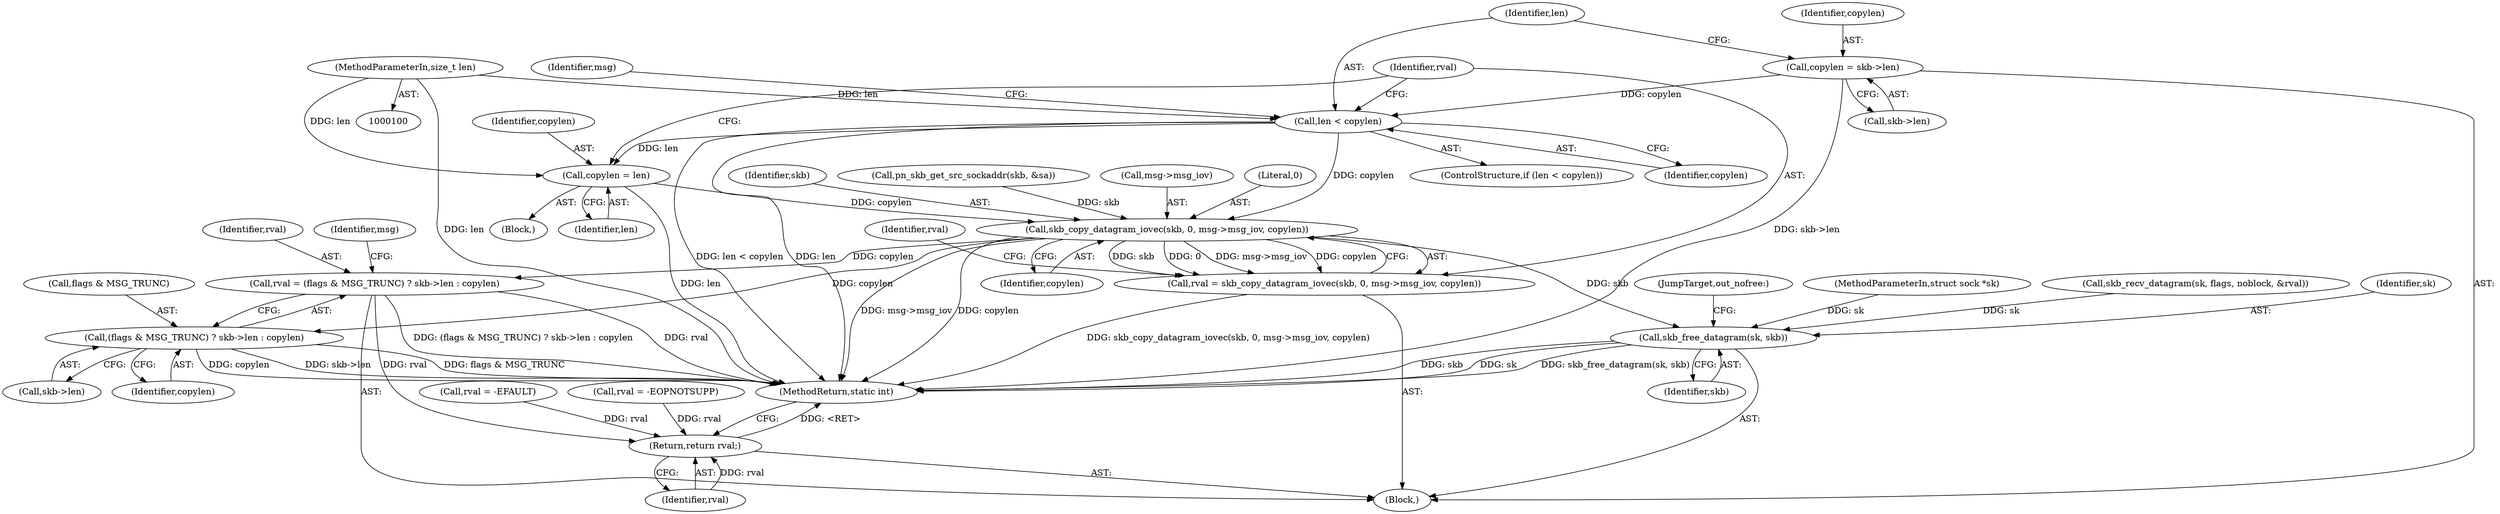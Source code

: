 digraph "0_linux_bceaa90240b6019ed73b49965eac7d167610be69_6@API" {
"1000173" [label="(Call,copylen = len)"];
"1000164" [label="(Call,len < copylen)"];
"1000104" [label="(MethodParameterIn,size_t len)"];
"1000158" [label="(Call,copylen = skb->len)"];
"1000178" [label="(Call,skb_copy_datagram_iovec(skb, 0, msg->msg_iov, copylen))"];
"1000176" [label="(Call,rval = skb_copy_datagram_iovec(skb, 0, msg->msg_iov, copylen))"];
"1000193" [label="(Call,rval = (flags & MSG_TRUNC) ? skb->len : copylen)"];
"1000222" [label="(Return,return rval;)"];
"1000195" [label="(Call,(flags & MSG_TRUNC) ? skb->len : copylen)"];
"1000218" [label="(Call,skb_free_datagram(sk, skb))"];
"1000175" [label="(Identifier,len)"];
"1000154" [label="(Call,pn_skb_get_src_sockaddr(skb, &sa))"];
"1000195" [label="(Call,(flags & MSG_TRUNC) ? skb->len : copylen)"];
"1000180" [label="(Literal,0)"];
"1000108" [label="(Block,)"];
"1000115" [label="(Call,rval = -EOPNOTSUPP)"];
"1000163" [label="(ControlStructure,if (len < copylen))"];
"1000173" [label="(Call,copylen = len)"];
"1000186" [label="(Identifier,rval)"];
"1000170" [label="(Identifier,msg)"];
"1000176" [label="(Call,rval = skb_copy_datagram_iovec(skb, 0, msg->msg_iov, copylen))"];
"1000177" [label="(Identifier,rval)"];
"1000223" [label="(Identifier,rval)"];
"1000206" [label="(Identifier,msg)"];
"1000164" [label="(Call,len < copylen)"];
"1000219" [label="(Identifier,sk)"];
"1000160" [label="(Call,skb->len)"];
"1000174" [label="(Identifier,copylen)"];
"1000165" [label="(Identifier,len)"];
"1000222" [label="(Return,return rval;)"];
"1000202" [label="(Identifier,copylen)"];
"1000221" [label="(JumpTarget,out_nofree:)"];
"1000184" [label="(Identifier,copylen)"];
"1000220" [label="(Identifier,skb)"];
"1000104" [label="(MethodParameterIn,size_t len)"];
"1000193" [label="(Call,rval = (flags & MSG_TRUNC) ? skb->len : copylen)"];
"1000196" [label="(Call,flags & MSG_TRUNC)"];
"1000199" [label="(Call,skb->len)"];
"1000102" [label="(MethodParameterIn,struct sock *sk)"];
"1000178" [label="(Call,skb_copy_datagram_iovec(skb, 0, msg->msg_iov, copylen))"];
"1000158" [label="(Call,copylen = skb->len)"];
"1000167" [label="(Block,)"];
"1000224" [label="(MethodReturn,static int)"];
"1000188" [label="(Call,rval = -EFAULT)"];
"1000166" [label="(Identifier,copylen)"];
"1000159" [label="(Identifier,copylen)"];
"1000143" [label="(Call,skb_recv_datagram(sk, flags, noblock, &rval))"];
"1000181" [label="(Call,msg->msg_iov)"];
"1000218" [label="(Call,skb_free_datagram(sk, skb))"];
"1000194" [label="(Identifier,rval)"];
"1000179" [label="(Identifier,skb)"];
"1000173" -> "1000167"  [label="AST: "];
"1000173" -> "1000175"  [label="CFG: "];
"1000174" -> "1000173"  [label="AST: "];
"1000175" -> "1000173"  [label="AST: "];
"1000177" -> "1000173"  [label="CFG: "];
"1000173" -> "1000224"  [label="DDG: len"];
"1000164" -> "1000173"  [label="DDG: len"];
"1000104" -> "1000173"  [label="DDG: len"];
"1000173" -> "1000178"  [label="DDG: copylen"];
"1000164" -> "1000163"  [label="AST: "];
"1000164" -> "1000166"  [label="CFG: "];
"1000165" -> "1000164"  [label="AST: "];
"1000166" -> "1000164"  [label="AST: "];
"1000170" -> "1000164"  [label="CFG: "];
"1000177" -> "1000164"  [label="CFG: "];
"1000164" -> "1000224"  [label="DDG: len < copylen"];
"1000164" -> "1000224"  [label="DDG: len"];
"1000104" -> "1000164"  [label="DDG: len"];
"1000158" -> "1000164"  [label="DDG: copylen"];
"1000164" -> "1000178"  [label="DDG: copylen"];
"1000104" -> "1000100"  [label="AST: "];
"1000104" -> "1000224"  [label="DDG: len"];
"1000158" -> "1000108"  [label="AST: "];
"1000158" -> "1000160"  [label="CFG: "];
"1000159" -> "1000158"  [label="AST: "];
"1000160" -> "1000158"  [label="AST: "];
"1000165" -> "1000158"  [label="CFG: "];
"1000158" -> "1000224"  [label="DDG: skb->len"];
"1000178" -> "1000176"  [label="AST: "];
"1000178" -> "1000184"  [label="CFG: "];
"1000179" -> "1000178"  [label="AST: "];
"1000180" -> "1000178"  [label="AST: "];
"1000181" -> "1000178"  [label="AST: "];
"1000184" -> "1000178"  [label="AST: "];
"1000176" -> "1000178"  [label="CFG: "];
"1000178" -> "1000224"  [label="DDG: msg->msg_iov"];
"1000178" -> "1000224"  [label="DDG: copylen"];
"1000178" -> "1000176"  [label="DDG: skb"];
"1000178" -> "1000176"  [label="DDG: 0"];
"1000178" -> "1000176"  [label="DDG: msg->msg_iov"];
"1000178" -> "1000176"  [label="DDG: copylen"];
"1000154" -> "1000178"  [label="DDG: skb"];
"1000178" -> "1000193"  [label="DDG: copylen"];
"1000178" -> "1000195"  [label="DDG: copylen"];
"1000178" -> "1000218"  [label="DDG: skb"];
"1000176" -> "1000108"  [label="AST: "];
"1000177" -> "1000176"  [label="AST: "];
"1000186" -> "1000176"  [label="CFG: "];
"1000176" -> "1000224"  [label="DDG: skb_copy_datagram_iovec(skb, 0, msg->msg_iov, copylen)"];
"1000193" -> "1000108"  [label="AST: "];
"1000193" -> "1000195"  [label="CFG: "];
"1000194" -> "1000193"  [label="AST: "];
"1000195" -> "1000193"  [label="AST: "];
"1000206" -> "1000193"  [label="CFG: "];
"1000193" -> "1000224"  [label="DDG: rval"];
"1000193" -> "1000224"  [label="DDG: (flags & MSG_TRUNC) ? skb->len : copylen"];
"1000193" -> "1000222"  [label="DDG: rval"];
"1000222" -> "1000108"  [label="AST: "];
"1000222" -> "1000223"  [label="CFG: "];
"1000223" -> "1000222"  [label="AST: "];
"1000224" -> "1000222"  [label="CFG: "];
"1000222" -> "1000224"  [label="DDG: <RET>"];
"1000223" -> "1000222"  [label="DDG: rval"];
"1000188" -> "1000222"  [label="DDG: rval"];
"1000115" -> "1000222"  [label="DDG: rval"];
"1000195" -> "1000199"  [label="CFG: "];
"1000195" -> "1000202"  [label="CFG: "];
"1000196" -> "1000195"  [label="AST: "];
"1000199" -> "1000195"  [label="AST: "];
"1000202" -> "1000195"  [label="AST: "];
"1000195" -> "1000224"  [label="DDG: skb->len"];
"1000195" -> "1000224"  [label="DDG: flags & MSG_TRUNC"];
"1000195" -> "1000224"  [label="DDG: copylen"];
"1000218" -> "1000108"  [label="AST: "];
"1000218" -> "1000220"  [label="CFG: "];
"1000219" -> "1000218"  [label="AST: "];
"1000220" -> "1000218"  [label="AST: "];
"1000221" -> "1000218"  [label="CFG: "];
"1000218" -> "1000224"  [label="DDG: sk"];
"1000218" -> "1000224"  [label="DDG: skb_free_datagram(sk, skb)"];
"1000218" -> "1000224"  [label="DDG: skb"];
"1000143" -> "1000218"  [label="DDG: sk"];
"1000102" -> "1000218"  [label="DDG: sk"];
}
